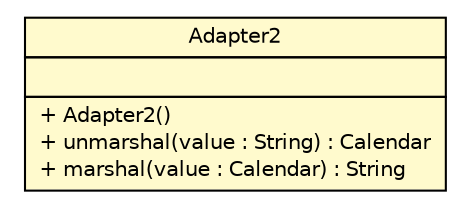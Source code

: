 #!/usr/local/bin/dot
#
# Class diagram 
# Generated by UMLGraph version R5_6-24-gf6e263 (http://www.umlgraph.org/)
#

digraph G {
	edge [fontname="Helvetica",fontsize=10,labelfontname="Helvetica",labelfontsize=10];
	node [fontname="Helvetica",fontsize=10,shape=plaintext];
	nodesep=0.25;
	ranksep=0.5;
	// nl.b3p.topnl.top250nl.Adapter2
	c5941 [label=<<table title="nl.b3p.topnl.top250nl.Adapter2" border="0" cellborder="1" cellspacing="0" cellpadding="2" port="p" bgcolor="lemonChiffon" href="./Adapter2.html">
		<tr><td><table border="0" cellspacing="0" cellpadding="1">
<tr><td align="center" balign="center"> Adapter2 </td></tr>
		</table></td></tr>
		<tr><td><table border="0" cellspacing="0" cellpadding="1">
<tr><td align="left" balign="left">  </td></tr>
		</table></td></tr>
		<tr><td><table border="0" cellspacing="0" cellpadding="1">
<tr><td align="left" balign="left"> + Adapter2() </td></tr>
<tr><td align="left" balign="left"> + unmarshal(value : String) : Calendar </td></tr>
<tr><td align="left" balign="left"> + marshal(value : Calendar) : String </td></tr>
		</table></td></tr>
		</table>>, URL="./Adapter2.html", fontname="Helvetica", fontcolor="black", fontsize=10.0];
}

